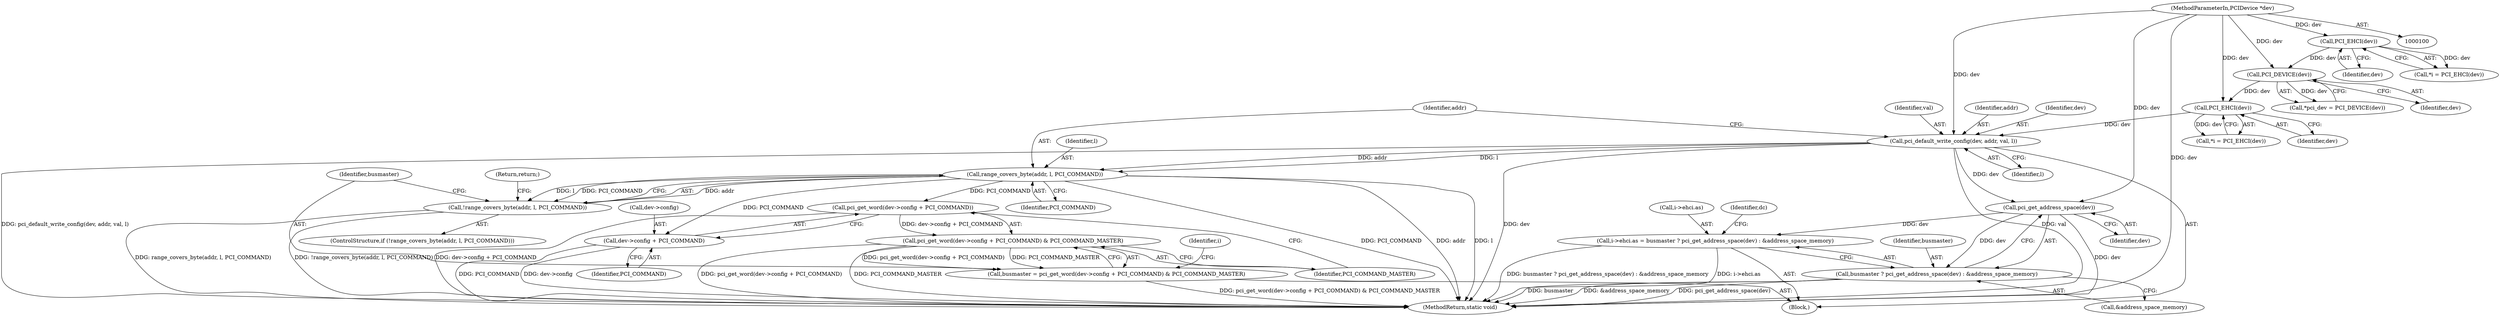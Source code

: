 digraph "0_qemu_d710e1e7bd3d5bfc26b631f02ae87901ebe646b0@API" {
"1000135" [label="(Call,pci_default_write_config(dev, addr, val, l))"];
"1000132" [label="(Call,PCI_EHCI(dev))"];
"1000112" [label="(Call,PCI_DEVICE(dev))"];
"1000106" [label="(Call,PCI_EHCI(dev))"];
"1000101" [label="(MethodParameterIn,PCIDevice *dev)"];
"1000142" [label="(Call,range_covers_byte(addr, l, PCI_COMMAND))"];
"1000141" [label="(Call,!range_covers_byte(addr, l, PCI_COMMAND))"];
"1000151" [label="(Call,pci_get_word(dev->config + PCI_COMMAND))"];
"1000150" [label="(Call,pci_get_word(dev->config + PCI_COMMAND) & PCI_COMMAND_MASTER)"];
"1000148" [label="(Call,busmaster = pci_get_word(dev->config + PCI_COMMAND) & PCI_COMMAND_MASTER)"];
"1000152" [label="(Call,dev->config + PCI_COMMAND)"];
"1000166" [label="(Call,pci_get_address_space(dev))"];
"1000158" [label="(Call,i->ehci.as = busmaster ? pci_get_address_space(dev) : &address_space_memory)"];
"1000164" [label="(Call,busmaster ? pci_get_address_space(dev) : &address_space_memory)"];
"1000145" [label="(Identifier,PCI_COMMAND)"];
"1000149" [label="(Identifier,busmaster)"];
"1000166" [label="(Call,pci_get_address_space(dev))"];
"1000142" [label="(Call,range_covers_byte(addr, l, PCI_COMMAND))"];
"1000221" [label="(MethodReturn,static void)"];
"1000137" [label="(Identifier,addr)"];
"1000161" [label="(Identifier,i)"];
"1000130" [label="(Call,*i = PCI_EHCI(dev))"];
"1000140" [label="(ControlStructure,if (!range_covers_byte(addr, l, PCI_COMMAND)))"];
"1000148" [label="(Call,busmaster = pci_get_word(dev->config + PCI_COMMAND) & PCI_COMMAND_MASTER)"];
"1000168" [label="(Call,&address_space_memory)"];
"1000144" [label="(Identifier,l)"];
"1000153" [label="(Call,dev->config)"];
"1000150" [label="(Call,pci_get_word(dev->config + PCI_COMMAND) & PCI_COMMAND_MASTER)"];
"1000112" [label="(Call,PCI_DEVICE(dev))"];
"1000107" [label="(Identifier,dev)"];
"1000151" [label="(Call,pci_get_word(dev->config + PCI_COMMAND))"];
"1000113" [label="(Identifier,dev)"];
"1000158" [label="(Call,i->ehci.as = busmaster ? pci_get_address_space(dev) : &address_space_memory)"];
"1000101" [label="(MethodParameterIn,PCIDevice *dev)"];
"1000128" [label="(Block,)"];
"1000135" [label="(Call,pci_default_write_config(dev, addr, val, l))"];
"1000139" [label="(Identifier,l)"];
"1000106" [label="(Call,PCI_EHCI(dev))"];
"1000143" [label="(Identifier,addr)"];
"1000136" [label="(Identifier,dev)"];
"1000176" [label="(Identifier,dc)"];
"1000165" [label="(Identifier,busmaster)"];
"1000159" [label="(Call,i->ehci.as)"];
"1000132" [label="(Call,PCI_EHCI(dev))"];
"1000133" [label="(Identifier,dev)"];
"1000157" [label="(Identifier,PCI_COMMAND_MASTER)"];
"1000167" [label="(Identifier,dev)"];
"1000164" [label="(Call,busmaster ? pci_get_address_space(dev) : &address_space_memory)"];
"1000141" [label="(Call,!range_covers_byte(addr, l, PCI_COMMAND))"];
"1000104" [label="(Call,*i = PCI_EHCI(dev))"];
"1000152" [label="(Call,dev->config + PCI_COMMAND)"];
"1000156" [label="(Identifier,PCI_COMMAND)"];
"1000138" [label="(Identifier,val)"];
"1000147" [label="(Return,return;)"];
"1000110" [label="(Call,*pci_dev = PCI_DEVICE(dev))"];
"1000135" -> "1000128"  [label="AST: "];
"1000135" -> "1000139"  [label="CFG: "];
"1000136" -> "1000135"  [label="AST: "];
"1000137" -> "1000135"  [label="AST: "];
"1000138" -> "1000135"  [label="AST: "];
"1000139" -> "1000135"  [label="AST: "];
"1000143" -> "1000135"  [label="CFG: "];
"1000135" -> "1000221"  [label="DDG: pci_default_write_config(dev, addr, val, l)"];
"1000135" -> "1000221"  [label="DDG: dev"];
"1000135" -> "1000221"  [label="DDG: val"];
"1000132" -> "1000135"  [label="DDG: dev"];
"1000101" -> "1000135"  [label="DDG: dev"];
"1000135" -> "1000142"  [label="DDG: addr"];
"1000135" -> "1000142"  [label="DDG: l"];
"1000135" -> "1000166"  [label="DDG: dev"];
"1000132" -> "1000130"  [label="AST: "];
"1000132" -> "1000133"  [label="CFG: "];
"1000133" -> "1000132"  [label="AST: "];
"1000130" -> "1000132"  [label="CFG: "];
"1000132" -> "1000130"  [label="DDG: dev"];
"1000112" -> "1000132"  [label="DDG: dev"];
"1000101" -> "1000132"  [label="DDG: dev"];
"1000112" -> "1000110"  [label="AST: "];
"1000112" -> "1000113"  [label="CFG: "];
"1000113" -> "1000112"  [label="AST: "];
"1000110" -> "1000112"  [label="CFG: "];
"1000112" -> "1000110"  [label="DDG: dev"];
"1000106" -> "1000112"  [label="DDG: dev"];
"1000101" -> "1000112"  [label="DDG: dev"];
"1000106" -> "1000104"  [label="AST: "];
"1000106" -> "1000107"  [label="CFG: "];
"1000107" -> "1000106"  [label="AST: "];
"1000104" -> "1000106"  [label="CFG: "];
"1000106" -> "1000104"  [label="DDG: dev"];
"1000101" -> "1000106"  [label="DDG: dev"];
"1000101" -> "1000100"  [label="AST: "];
"1000101" -> "1000221"  [label="DDG: dev"];
"1000101" -> "1000166"  [label="DDG: dev"];
"1000142" -> "1000141"  [label="AST: "];
"1000142" -> "1000145"  [label="CFG: "];
"1000143" -> "1000142"  [label="AST: "];
"1000144" -> "1000142"  [label="AST: "];
"1000145" -> "1000142"  [label="AST: "];
"1000141" -> "1000142"  [label="CFG: "];
"1000142" -> "1000221"  [label="DDG: l"];
"1000142" -> "1000221"  [label="DDG: addr"];
"1000142" -> "1000221"  [label="DDG: PCI_COMMAND"];
"1000142" -> "1000141"  [label="DDG: addr"];
"1000142" -> "1000141"  [label="DDG: l"];
"1000142" -> "1000141"  [label="DDG: PCI_COMMAND"];
"1000142" -> "1000151"  [label="DDG: PCI_COMMAND"];
"1000142" -> "1000152"  [label="DDG: PCI_COMMAND"];
"1000141" -> "1000140"  [label="AST: "];
"1000147" -> "1000141"  [label="CFG: "];
"1000149" -> "1000141"  [label="CFG: "];
"1000141" -> "1000221"  [label="DDG: range_covers_byte(addr, l, PCI_COMMAND)"];
"1000141" -> "1000221"  [label="DDG: !range_covers_byte(addr, l, PCI_COMMAND)"];
"1000151" -> "1000150"  [label="AST: "];
"1000151" -> "1000152"  [label="CFG: "];
"1000152" -> "1000151"  [label="AST: "];
"1000157" -> "1000151"  [label="CFG: "];
"1000151" -> "1000221"  [label="DDG: dev->config + PCI_COMMAND"];
"1000151" -> "1000150"  [label="DDG: dev->config + PCI_COMMAND"];
"1000150" -> "1000148"  [label="AST: "];
"1000150" -> "1000157"  [label="CFG: "];
"1000157" -> "1000150"  [label="AST: "];
"1000148" -> "1000150"  [label="CFG: "];
"1000150" -> "1000221"  [label="DDG: pci_get_word(dev->config + PCI_COMMAND)"];
"1000150" -> "1000221"  [label="DDG: PCI_COMMAND_MASTER"];
"1000150" -> "1000148"  [label="DDG: pci_get_word(dev->config + PCI_COMMAND)"];
"1000150" -> "1000148"  [label="DDG: PCI_COMMAND_MASTER"];
"1000148" -> "1000128"  [label="AST: "];
"1000149" -> "1000148"  [label="AST: "];
"1000161" -> "1000148"  [label="CFG: "];
"1000148" -> "1000221"  [label="DDG: pci_get_word(dev->config + PCI_COMMAND) & PCI_COMMAND_MASTER"];
"1000152" -> "1000156"  [label="CFG: "];
"1000153" -> "1000152"  [label="AST: "];
"1000156" -> "1000152"  [label="AST: "];
"1000152" -> "1000221"  [label="DDG: dev->config"];
"1000152" -> "1000221"  [label="DDG: PCI_COMMAND"];
"1000166" -> "1000164"  [label="AST: "];
"1000166" -> "1000167"  [label="CFG: "];
"1000167" -> "1000166"  [label="AST: "];
"1000164" -> "1000166"  [label="CFG: "];
"1000166" -> "1000221"  [label="DDG: dev"];
"1000166" -> "1000158"  [label="DDG: dev"];
"1000166" -> "1000164"  [label="DDG: dev"];
"1000158" -> "1000128"  [label="AST: "];
"1000158" -> "1000164"  [label="CFG: "];
"1000159" -> "1000158"  [label="AST: "];
"1000164" -> "1000158"  [label="AST: "];
"1000176" -> "1000158"  [label="CFG: "];
"1000158" -> "1000221"  [label="DDG: i->ehci.as"];
"1000158" -> "1000221"  [label="DDG: busmaster ? pci_get_address_space(dev) : &address_space_memory"];
"1000164" -> "1000168"  [label="CFG: "];
"1000165" -> "1000164"  [label="AST: "];
"1000168" -> "1000164"  [label="AST: "];
"1000164" -> "1000221"  [label="DDG: &address_space_memory"];
"1000164" -> "1000221"  [label="DDG: pci_get_address_space(dev)"];
"1000164" -> "1000221"  [label="DDG: busmaster"];
}
